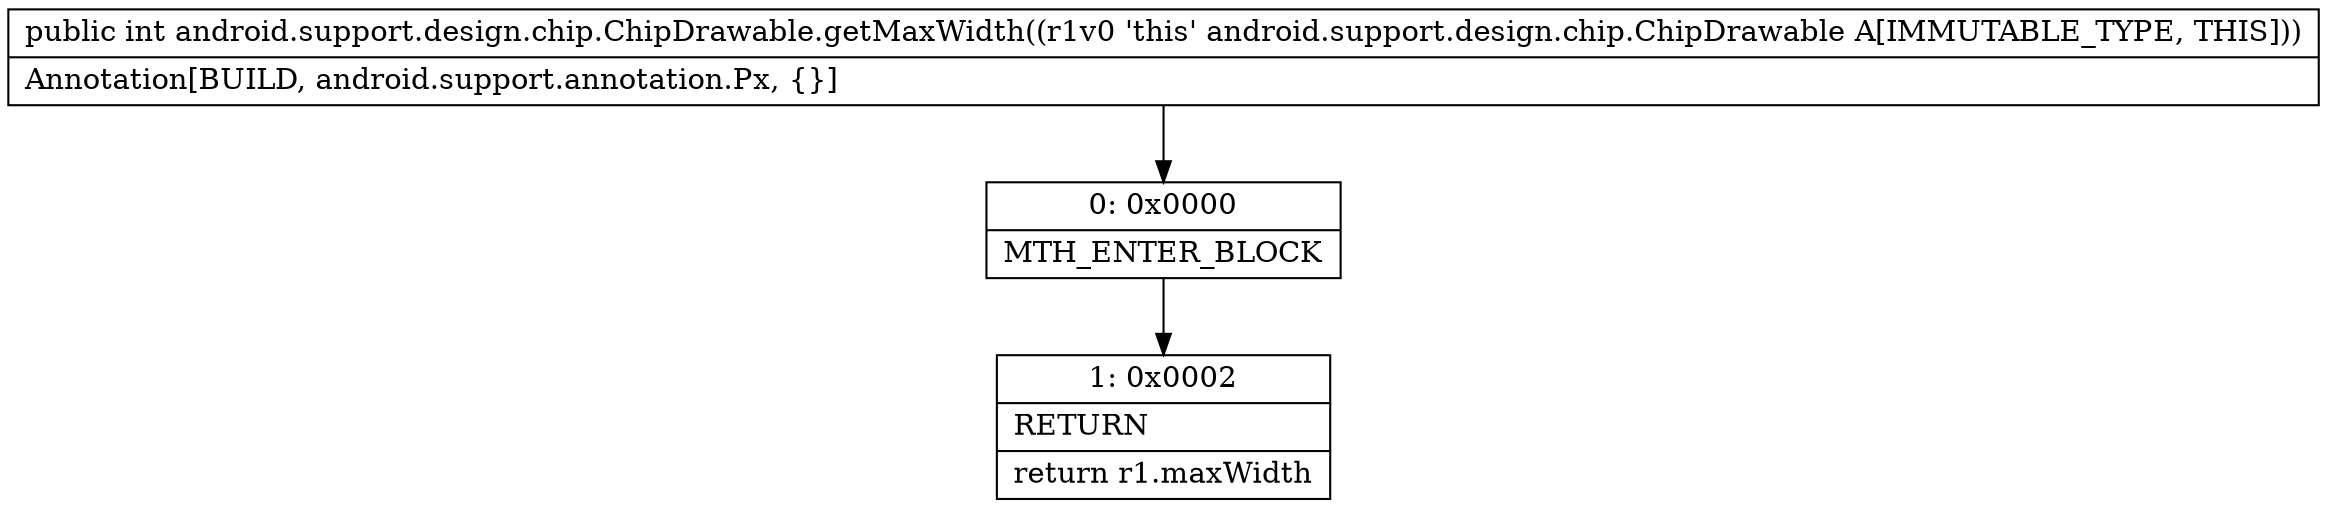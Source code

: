 digraph "CFG forandroid.support.design.chip.ChipDrawable.getMaxWidth()I" {
Node_0 [shape=record,label="{0\:\ 0x0000|MTH_ENTER_BLOCK\l}"];
Node_1 [shape=record,label="{1\:\ 0x0002|RETURN\l|return r1.maxWidth\l}"];
MethodNode[shape=record,label="{public int android.support.design.chip.ChipDrawable.getMaxWidth((r1v0 'this' android.support.design.chip.ChipDrawable A[IMMUTABLE_TYPE, THIS]))  | Annotation[BUILD, android.support.annotation.Px, \{\}]\l}"];
MethodNode -> Node_0;
Node_0 -> Node_1;
}

